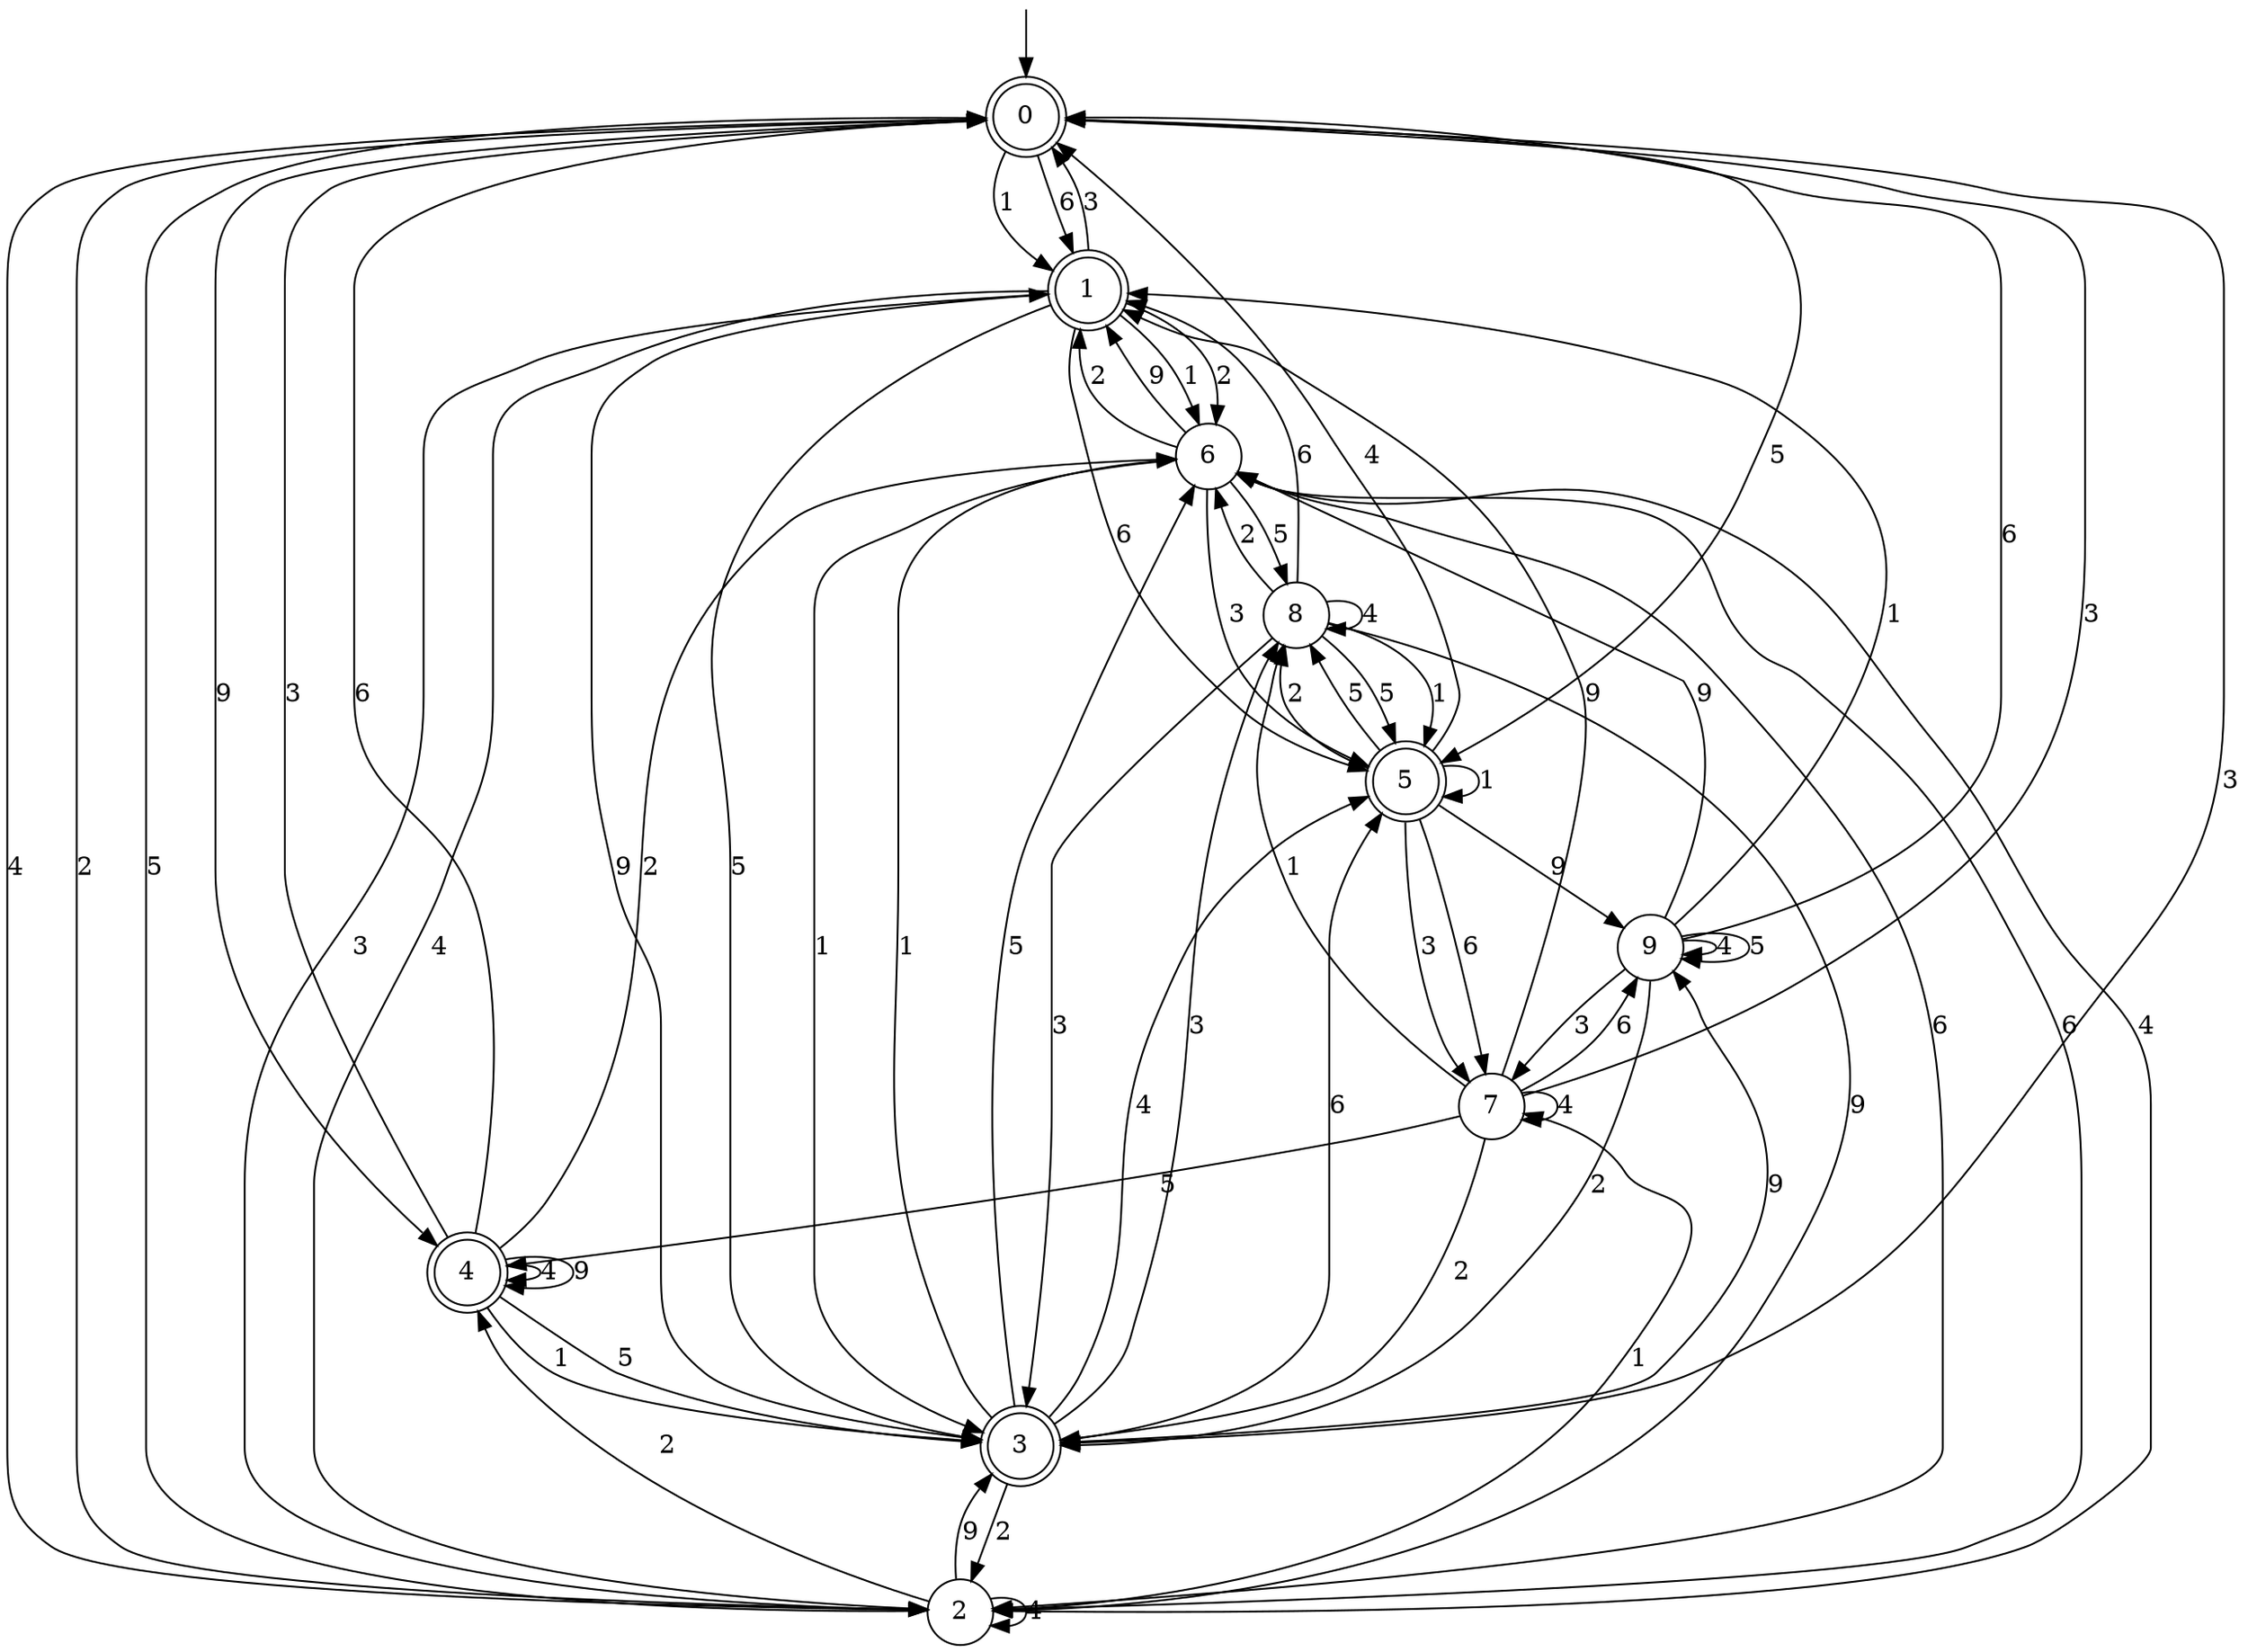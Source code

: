 digraph g {

	s0 [shape="doublecircle" label="0"];
	s1 [shape="doublecircle" label="1"];
	s2 [shape="circle" label="2"];
	s3 [shape="doublecircle" label="3"];
	s4 [shape="doublecircle" label="4"];
	s5 [shape="doublecircle" label="5"];
	s6 [shape="circle" label="6"];
	s7 [shape="circle" label="7"];
	s8 [shape="circle" label="8"];
	s9 [shape="circle" label="9"];
	s0 -> s1 [label="1"];
	s0 -> s2 [label="4"];
	s0 -> s2 [label="2"];
	s0 -> s3 [label="3"];
	s0 -> s4 [label="9"];
	s0 -> s1 [label="6"];
	s0 -> s5 [label="5"];
	s1 -> s6 [label="1"];
	s1 -> s2 [label="4"];
	s1 -> s6 [label="2"];
	s1 -> s0 [label="3"];
	s1 -> s3 [label="9"];
	s1 -> s5 [label="6"];
	s1 -> s3 [label="5"];
	s2 -> s7 [label="1"];
	s2 -> s2 [label="4"];
	s2 -> s4 [label="2"];
	s2 -> s1 [label="3"];
	s2 -> s3 [label="9"];
	s2 -> s6 [label="6"];
	s2 -> s0 [label="5"];
	s3 -> s6 [label="1"];
	s3 -> s5 [label="4"];
	s3 -> s2 [label="2"];
	s3 -> s8 [label="3"];
	s3 -> s9 [label="9"];
	s3 -> s5 [label="6"];
	s3 -> s6 [label="5"];
	s4 -> s3 [label="1"];
	s4 -> s4 [label="4"];
	s4 -> s6 [label="2"];
	s4 -> s0 [label="3"];
	s4 -> s4 [label="9"];
	s4 -> s0 [label="6"];
	s4 -> s3 [label="5"];
	s5 -> s5 [label="1"];
	s5 -> s0 [label="4"];
	s5 -> s8 [label="2"];
	s5 -> s7 [label="3"];
	s5 -> s9 [label="9"];
	s5 -> s7 [label="6"];
	s5 -> s8 [label="5"];
	s6 -> s3 [label="1"];
	s6 -> s2 [label="4"];
	s6 -> s1 [label="2"];
	s6 -> s5 [label="3"];
	s6 -> s1 [label="9"];
	s6 -> s2 [label="6"];
	s6 -> s8 [label="5"];
	s7 -> s8 [label="1"];
	s7 -> s7 [label="4"];
	s7 -> s3 [label="2"];
	s7 -> s0 [label="3"];
	s7 -> s1 [label="9"];
	s7 -> s9 [label="6"];
	s7 -> s4 [label="5"];
	s8 -> s5 [label="1"];
	s8 -> s8 [label="4"];
	s8 -> s6 [label="2"];
	s8 -> s3 [label="3"];
	s8 -> s2 [label="9"];
	s8 -> s1 [label="6"];
	s8 -> s5 [label="5"];
	s9 -> s1 [label="1"];
	s9 -> s9 [label="4"];
	s9 -> s3 [label="2"];
	s9 -> s7 [label="3"];
	s9 -> s6 [label="9"];
	s9 -> s0 [label="6"];
	s9 -> s9 [label="5"];

__start0 [label="" shape="none" width="0" height="0"];
__start0 -> s0;

}

